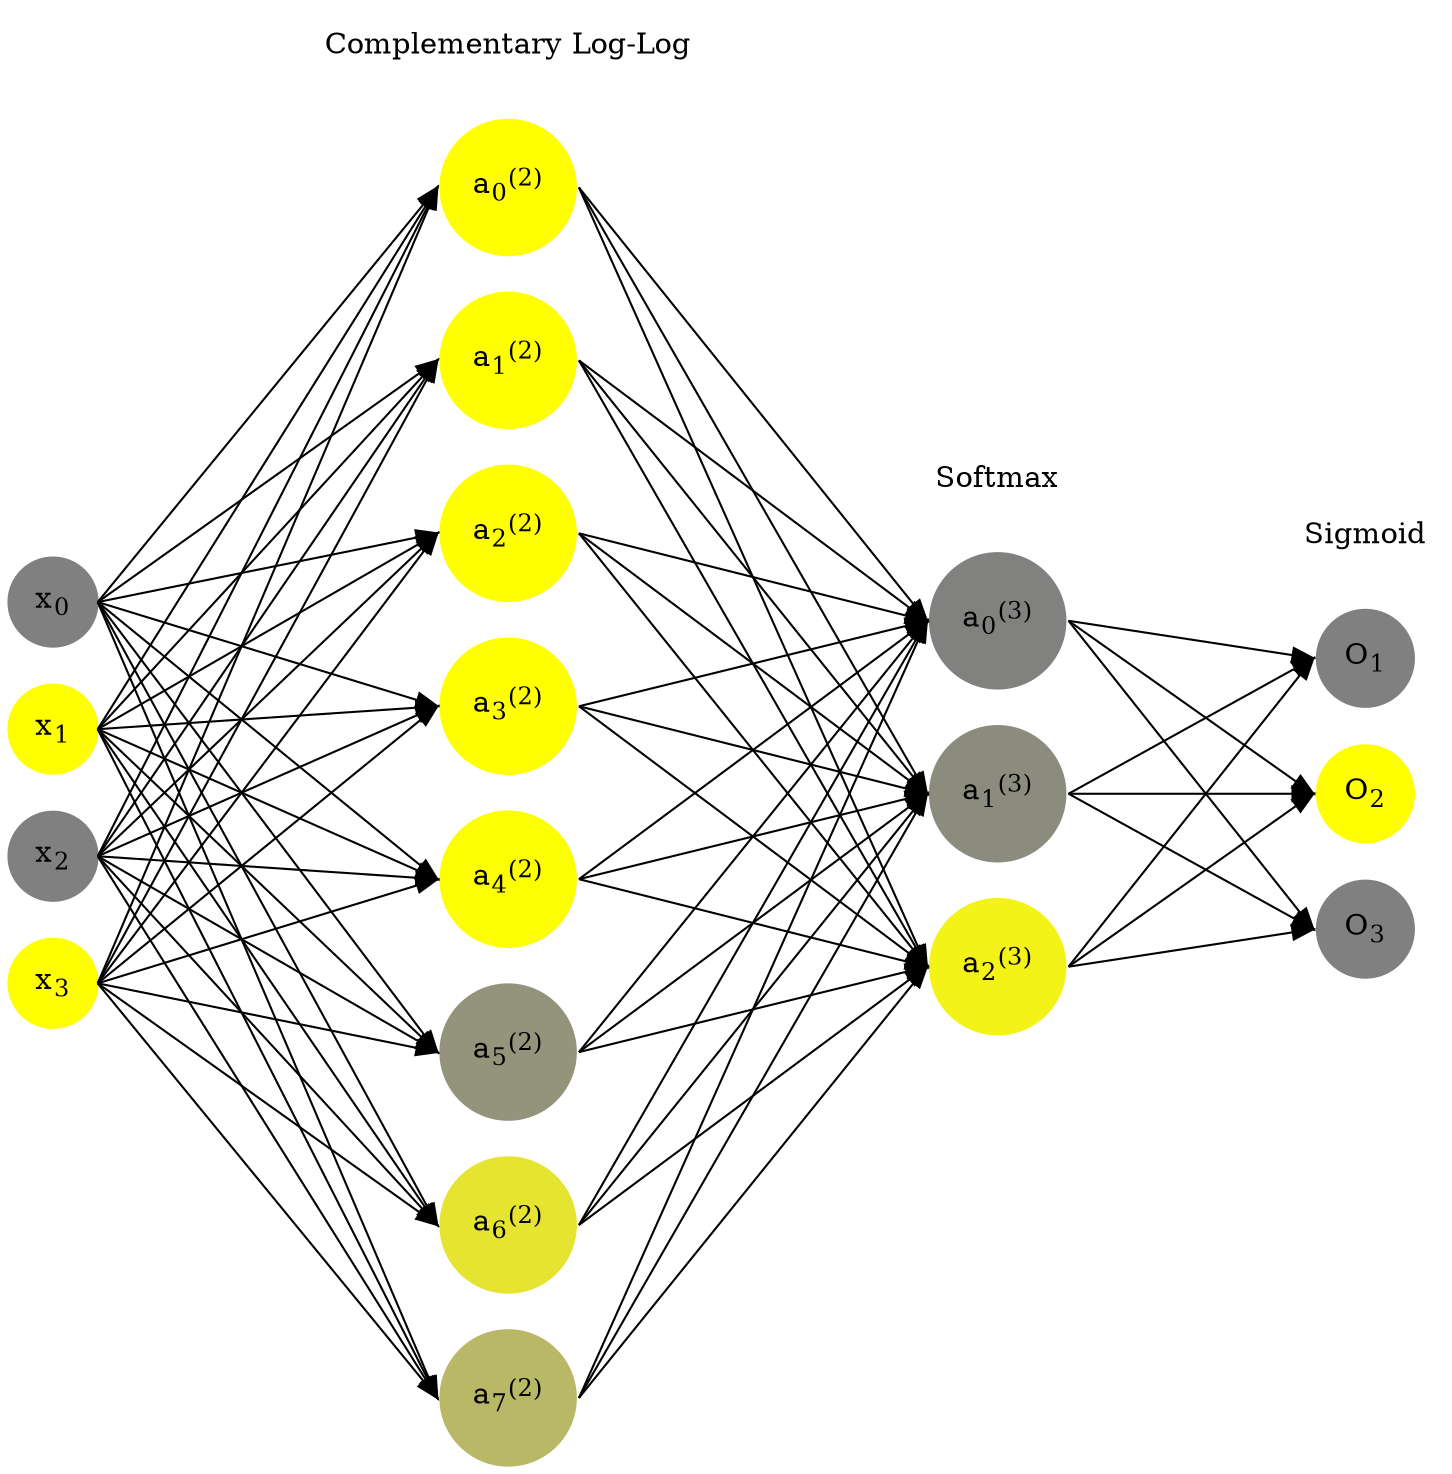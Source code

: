 digraph G {
	rankdir = LR;
	splines=false;
	edge[style=invis];
	ranksep= 1.4;
	{
	node [shape=circle, color="0.1667, 0.0, 0.5", style=filled, fillcolor="0.1667, 0.0, 0.5"];
	x0 [label=<x<sub>0</sub>>];
	}
	{
	node [shape=circle, color="0.1667, 1.0, 1.0", style=filled, fillcolor="0.1667, 1.0, 1.0"];
	x1 [label=<x<sub>1</sub>>];
	}
	{
	node [shape=circle, color="0.1667, 0.0, 0.5", style=filled, fillcolor="0.1667, 0.0, 0.5"];
	x2 [label=<x<sub>2</sub>>];
	}
	{
	node [shape=circle, color="0.1667, 1.0, 1.0", style=filled, fillcolor="0.1667, 1.0, 1.0"];
	x3 [label=<x<sub>3</sub>>];
	}
	{
	node [shape=circle, color="0.1667, 0.997576, 0.998788", style=filled, fillcolor="0.1667, 0.997576, 0.998788"];
	a02 [label=<a<sub>0</sub><sup>(2)</sup>>];
	}
	{
	node [shape=circle, color="0.1667, 1.000000, 1.000000", style=filled, fillcolor="0.1667, 1.000000, 1.000000"];
	a12 [label=<a<sub>1</sub><sup>(2)</sup>>];
	}
	{
	node [shape=circle, color="0.1667, 0.995459, 0.997730", style=filled, fillcolor="0.1667, 0.995459, 0.997730"];
	a22 [label=<a<sub>2</sub><sup>(2)</sup>>];
	}
	{
	node [shape=circle, color="0.1667, 0.998288, 0.999144", style=filled, fillcolor="0.1667, 0.998288, 0.999144"];
	a32 [label=<a<sub>3</sub><sup>(2)</sup>>];
	}
	{
	node [shape=circle, color="0.1667, 0.991245, 0.995622", style=filled, fillcolor="0.1667, 0.991245, 0.995622"];
	a42 [label=<a<sub>4</sub><sup>(2)</sup>>];
	}
	{
	node [shape=circle, color="0.1667, 0.161446, 0.580723", style=filled, fillcolor="0.1667, 0.161446, 0.580723"];
	a52 [label=<a<sub>5</sub><sup>(2)</sup>>];
	}
	{
	node [shape=circle, color="0.1667, 0.783388, 0.891694", style=filled, fillcolor="0.1667, 0.783388, 0.891694"];
	a62 [label=<a<sub>6</sub><sup>(2)</sup>>];
	}
	{
	node [shape=circle, color="0.1667, 0.442903, 0.721451", style=filled, fillcolor="0.1667, 0.442903, 0.721451"];
	a72 [label=<a<sub>7</sub><sup>(2)</sup>>];
	}
	{
	node [shape=circle, color="0.1667, 0.009854, 0.504927", style=filled, fillcolor="0.1667, 0.009854, 0.504927"];
	a03 [label=<a<sub>0</sub><sup>(3)</sup>>];
	}
	{
	node [shape=circle, color="0.1667, 0.089779, 0.544890", style=filled, fillcolor="0.1667, 0.089779, 0.544890"];
	a13 [label=<a<sub>1</sub><sup>(3)</sup>>];
	}
	{
	node [shape=circle, color="0.1667, 0.900366, 0.950183", style=filled, fillcolor="0.1667, 0.900366, 0.950183"];
	a23 [label=<a<sub>2</sub><sup>(3)</sup>>];
	}
	{
	node [shape=circle, color="0.1667, 0.0, 0.5", style=filled, fillcolor="0.1667, 0.0, 0.5"];
	O1 [label=<O<sub>1</sub>>];
	}
	{
	node [shape=circle, color="0.1667, 1.0, 1.0", style=filled, fillcolor="0.1667, 1.0, 1.0"];
	O2 [label=<O<sub>2</sub>>];
	}
	{
	node [shape=circle, color="0.1667, 0.0, 0.5", style=filled, fillcolor="0.1667, 0.0, 0.5"];
	O3 [label=<O<sub>3</sub>>];
	}
	{
	rank=same;
	x0->x1->x2->x3;
	}
	{
	rank=same;
	a02->a12->a22->a32->a42->a52->a62->a72;
	}
	{
	rank=same;
	a03->a13->a23;
	}
	{
	rank=same;
	O1->O2->O3;
	}
	l1 [shape=plaintext,label="Complementary Log-Log"];
	l1->a02;
	{rank=same; l1;a02};
	l2 [shape=plaintext,label="Softmax"];
	l2->a03;
	{rank=same; l2;a03};
	l3 [shape=plaintext,label="Sigmoid"];
	l3->O1;
	{rank=same; l3;O1};
edge[style=solid, tailport=e, headport=w];
	{x0;x1;x2;x3} -> {a02;a12;a22;a32;a42;a52;a62;a72};
	{a02;a12;a22;a32;a42;a52;a62;a72} -> {a03;a13;a23};
	{a03;a13;a23} -> {O1,O2,O3};
}
